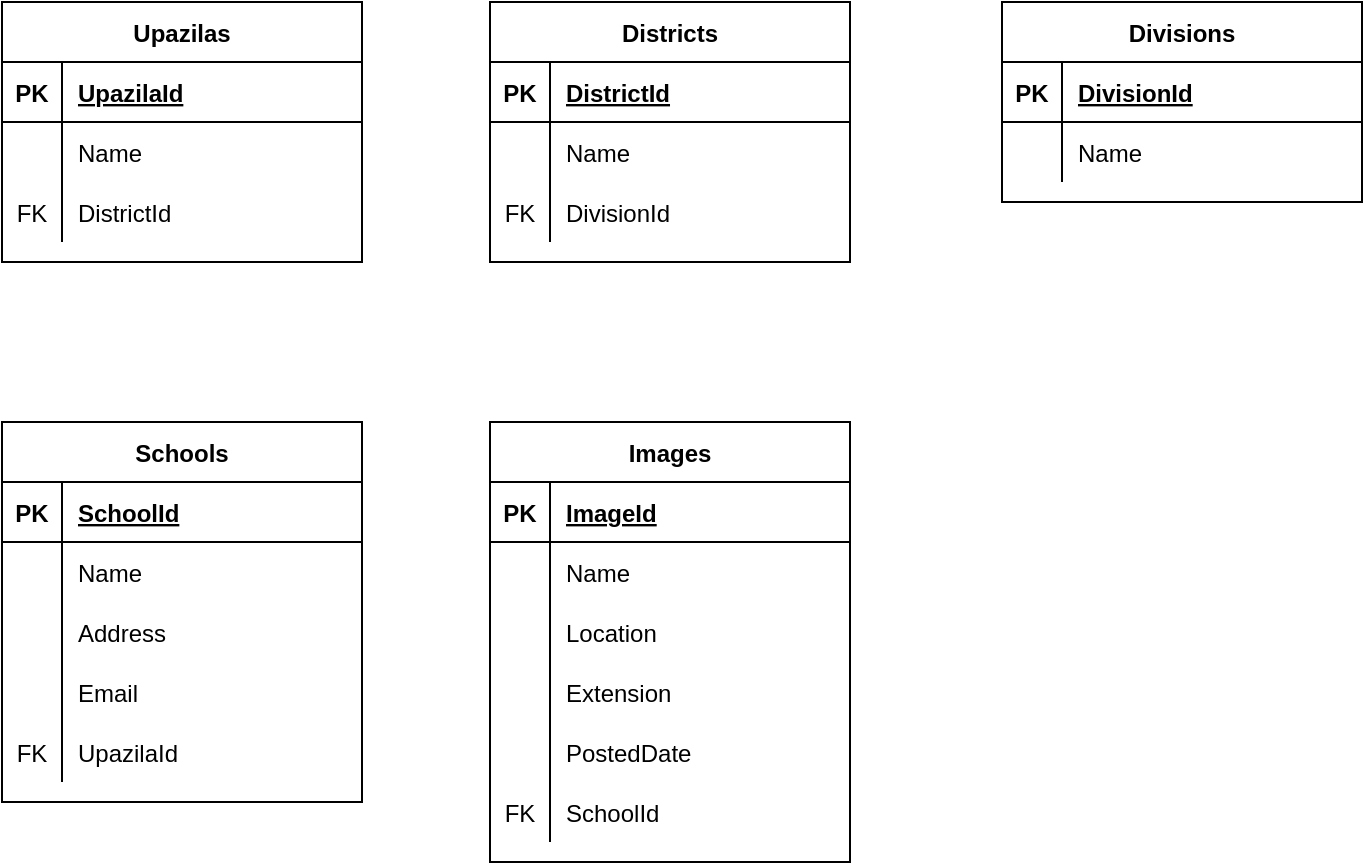 <mxfile version="14.5.1" type="device"><diagram id="GoJ3nkR_uLMoK7r8m6IQ" name="Page-1"><mxGraphModel dx="1422" dy="822" grid="1" gridSize="10" guides="1" tooltips="1" connect="1" arrows="1" fold="1" page="1" pageScale="1" pageWidth="827" pageHeight="1169" math="0" shadow="0"><root><mxCell id="0"/><mxCell id="1" parent="0"/><mxCell id="qkLLBKokWVz_vcwcHv0W-1" value="Upazilas" style="shape=table;startSize=30;container=1;collapsible=1;childLayout=tableLayout;fixedRows=1;rowLines=0;fontStyle=1;align=center;resizeLast=1;" vertex="1" parent="1"><mxGeometry x="80" y="120" width="180" height="130" as="geometry"/></mxCell><mxCell id="qkLLBKokWVz_vcwcHv0W-2" value="" style="shape=partialRectangle;collapsible=0;dropTarget=0;pointerEvents=0;fillColor=none;top=0;left=0;bottom=1;right=0;points=[[0,0.5],[1,0.5]];portConstraint=eastwest;" vertex="1" parent="qkLLBKokWVz_vcwcHv0W-1"><mxGeometry y="30" width="180" height="30" as="geometry"/></mxCell><mxCell id="qkLLBKokWVz_vcwcHv0W-3" value="PK" style="shape=partialRectangle;connectable=0;fillColor=none;top=0;left=0;bottom=0;right=0;fontStyle=1;overflow=hidden;" vertex="1" parent="qkLLBKokWVz_vcwcHv0W-2"><mxGeometry width="30" height="30" as="geometry"/></mxCell><mxCell id="qkLLBKokWVz_vcwcHv0W-4" value="UpazilaId" style="shape=partialRectangle;connectable=0;fillColor=none;top=0;left=0;bottom=0;right=0;align=left;spacingLeft=6;fontStyle=5;overflow=hidden;" vertex="1" parent="qkLLBKokWVz_vcwcHv0W-2"><mxGeometry x="30" width="150" height="30" as="geometry"/></mxCell><mxCell id="qkLLBKokWVz_vcwcHv0W-5" value="" style="shape=partialRectangle;collapsible=0;dropTarget=0;pointerEvents=0;fillColor=none;top=0;left=0;bottom=0;right=0;points=[[0,0.5],[1,0.5]];portConstraint=eastwest;" vertex="1" parent="qkLLBKokWVz_vcwcHv0W-1"><mxGeometry y="60" width="180" height="30" as="geometry"/></mxCell><mxCell id="qkLLBKokWVz_vcwcHv0W-6" value="" style="shape=partialRectangle;connectable=0;fillColor=none;top=0;left=0;bottom=0;right=0;editable=1;overflow=hidden;" vertex="1" parent="qkLLBKokWVz_vcwcHv0W-5"><mxGeometry width="30" height="30" as="geometry"/></mxCell><mxCell id="qkLLBKokWVz_vcwcHv0W-7" value="Name" style="shape=partialRectangle;connectable=0;fillColor=none;top=0;left=0;bottom=0;right=0;align=left;spacingLeft=6;overflow=hidden;" vertex="1" parent="qkLLBKokWVz_vcwcHv0W-5"><mxGeometry x="30" width="150" height="30" as="geometry"/></mxCell><mxCell id="qkLLBKokWVz_vcwcHv0W-57" style="shape=partialRectangle;collapsible=0;dropTarget=0;pointerEvents=0;fillColor=none;top=0;left=0;bottom=0;right=0;points=[[0,0.5],[1,0.5]];portConstraint=eastwest;" vertex="1" parent="qkLLBKokWVz_vcwcHv0W-1"><mxGeometry y="90" width="180" height="30" as="geometry"/></mxCell><mxCell id="qkLLBKokWVz_vcwcHv0W-58" value="FK" style="shape=partialRectangle;connectable=0;fillColor=none;top=0;left=0;bottom=0;right=0;editable=1;overflow=hidden;" vertex="1" parent="qkLLBKokWVz_vcwcHv0W-57"><mxGeometry width="30" height="30" as="geometry"/></mxCell><mxCell id="qkLLBKokWVz_vcwcHv0W-59" value="DistrictId" style="shape=partialRectangle;connectable=0;fillColor=none;top=0;left=0;bottom=0;right=0;align=left;spacingLeft=6;overflow=hidden;" vertex="1" parent="qkLLBKokWVz_vcwcHv0W-57"><mxGeometry x="30" width="150" height="30" as="geometry"/></mxCell><mxCell id="qkLLBKokWVz_vcwcHv0W-14" value="Districts" style="shape=table;startSize=30;container=1;collapsible=1;childLayout=tableLayout;fixedRows=1;rowLines=0;fontStyle=1;align=center;resizeLast=1;" vertex="1" parent="1"><mxGeometry x="324" y="120" width="180" height="130" as="geometry"/></mxCell><mxCell id="qkLLBKokWVz_vcwcHv0W-15" value="" style="shape=partialRectangle;collapsible=0;dropTarget=0;pointerEvents=0;fillColor=none;top=0;left=0;bottom=1;right=0;points=[[0,0.5],[1,0.5]];portConstraint=eastwest;" vertex="1" parent="qkLLBKokWVz_vcwcHv0W-14"><mxGeometry y="30" width="180" height="30" as="geometry"/></mxCell><mxCell id="qkLLBKokWVz_vcwcHv0W-16" value="PK" style="shape=partialRectangle;connectable=0;fillColor=none;top=0;left=0;bottom=0;right=0;fontStyle=1;overflow=hidden;" vertex="1" parent="qkLLBKokWVz_vcwcHv0W-15"><mxGeometry width="30" height="30" as="geometry"/></mxCell><mxCell id="qkLLBKokWVz_vcwcHv0W-17" value="DistrictId" style="shape=partialRectangle;connectable=0;fillColor=none;top=0;left=0;bottom=0;right=0;align=left;spacingLeft=6;fontStyle=5;overflow=hidden;" vertex="1" parent="qkLLBKokWVz_vcwcHv0W-15"><mxGeometry x="30" width="150" height="30" as="geometry"/></mxCell><mxCell id="qkLLBKokWVz_vcwcHv0W-18" value="" style="shape=partialRectangle;collapsible=0;dropTarget=0;pointerEvents=0;fillColor=none;top=0;left=0;bottom=0;right=0;points=[[0,0.5],[1,0.5]];portConstraint=eastwest;" vertex="1" parent="qkLLBKokWVz_vcwcHv0W-14"><mxGeometry y="60" width="180" height="30" as="geometry"/></mxCell><mxCell id="qkLLBKokWVz_vcwcHv0W-19" value="" style="shape=partialRectangle;connectable=0;fillColor=none;top=0;left=0;bottom=0;right=0;editable=1;overflow=hidden;" vertex="1" parent="qkLLBKokWVz_vcwcHv0W-18"><mxGeometry width="30" height="30" as="geometry"/></mxCell><mxCell id="qkLLBKokWVz_vcwcHv0W-20" value="Name" style="shape=partialRectangle;connectable=0;fillColor=none;top=0;left=0;bottom=0;right=0;align=left;spacingLeft=6;overflow=hidden;" vertex="1" parent="qkLLBKokWVz_vcwcHv0W-18"><mxGeometry x="30" width="150" height="30" as="geometry"/></mxCell><mxCell id="qkLLBKokWVz_vcwcHv0W-60" style="shape=partialRectangle;collapsible=0;dropTarget=0;pointerEvents=0;fillColor=none;top=0;left=0;bottom=0;right=0;points=[[0,0.5],[1,0.5]];portConstraint=eastwest;" vertex="1" parent="qkLLBKokWVz_vcwcHv0W-14"><mxGeometry y="90" width="180" height="30" as="geometry"/></mxCell><mxCell id="qkLLBKokWVz_vcwcHv0W-61" value="FK" style="shape=partialRectangle;connectable=0;fillColor=none;top=0;left=0;bottom=0;right=0;editable=1;overflow=hidden;" vertex="1" parent="qkLLBKokWVz_vcwcHv0W-60"><mxGeometry width="30" height="30" as="geometry"/></mxCell><mxCell id="qkLLBKokWVz_vcwcHv0W-62" value="DivisionId" style="shape=partialRectangle;connectable=0;fillColor=none;top=0;left=0;bottom=0;right=0;align=left;spacingLeft=6;overflow=hidden;" vertex="1" parent="qkLLBKokWVz_vcwcHv0W-60"><mxGeometry x="30" width="150" height="30" as="geometry"/></mxCell><mxCell id="qkLLBKokWVz_vcwcHv0W-21" value="Divisions" style="shape=table;startSize=30;container=1;collapsible=1;childLayout=tableLayout;fixedRows=1;rowLines=0;fontStyle=1;align=center;resizeLast=1;" vertex="1" parent="1"><mxGeometry x="580" y="120" width="180" height="100" as="geometry"/></mxCell><mxCell id="qkLLBKokWVz_vcwcHv0W-22" value="" style="shape=partialRectangle;collapsible=0;dropTarget=0;pointerEvents=0;fillColor=none;top=0;left=0;bottom=1;right=0;points=[[0,0.5],[1,0.5]];portConstraint=eastwest;" vertex="1" parent="qkLLBKokWVz_vcwcHv0W-21"><mxGeometry y="30" width="180" height="30" as="geometry"/></mxCell><mxCell id="qkLLBKokWVz_vcwcHv0W-23" value="PK" style="shape=partialRectangle;connectable=0;fillColor=none;top=0;left=0;bottom=0;right=0;fontStyle=1;overflow=hidden;" vertex="1" parent="qkLLBKokWVz_vcwcHv0W-22"><mxGeometry width="30" height="30" as="geometry"/></mxCell><mxCell id="qkLLBKokWVz_vcwcHv0W-24" value="DivisionId" style="shape=partialRectangle;connectable=0;fillColor=none;top=0;left=0;bottom=0;right=0;align=left;spacingLeft=6;fontStyle=5;overflow=hidden;" vertex="1" parent="qkLLBKokWVz_vcwcHv0W-22"><mxGeometry x="30" width="150" height="30" as="geometry"/></mxCell><mxCell id="qkLLBKokWVz_vcwcHv0W-25" value="" style="shape=partialRectangle;collapsible=0;dropTarget=0;pointerEvents=0;fillColor=none;top=0;left=0;bottom=0;right=0;points=[[0,0.5],[1,0.5]];portConstraint=eastwest;" vertex="1" parent="qkLLBKokWVz_vcwcHv0W-21"><mxGeometry y="60" width="180" height="30" as="geometry"/></mxCell><mxCell id="qkLLBKokWVz_vcwcHv0W-26" value="" style="shape=partialRectangle;connectable=0;fillColor=none;top=0;left=0;bottom=0;right=0;editable=1;overflow=hidden;" vertex="1" parent="qkLLBKokWVz_vcwcHv0W-25"><mxGeometry width="30" height="30" as="geometry"/></mxCell><mxCell id="qkLLBKokWVz_vcwcHv0W-27" value="Name" style="shape=partialRectangle;connectable=0;fillColor=none;top=0;left=0;bottom=0;right=0;align=left;spacingLeft=6;overflow=hidden;" vertex="1" parent="qkLLBKokWVz_vcwcHv0W-25"><mxGeometry x="30" width="150" height="30" as="geometry"/></mxCell><mxCell id="qkLLBKokWVz_vcwcHv0W-28" value="Schools" style="shape=table;startSize=30;container=1;collapsible=1;childLayout=tableLayout;fixedRows=1;rowLines=0;fontStyle=1;align=center;resizeLast=1;" vertex="1" parent="1"><mxGeometry x="80" y="330" width="180" height="190" as="geometry"/></mxCell><mxCell id="qkLLBKokWVz_vcwcHv0W-29" value="" style="shape=partialRectangle;collapsible=0;dropTarget=0;pointerEvents=0;fillColor=none;top=0;left=0;bottom=1;right=0;points=[[0,0.5],[1,0.5]];portConstraint=eastwest;" vertex="1" parent="qkLLBKokWVz_vcwcHv0W-28"><mxGeometry y="30" width="180" height="30" as="geometry"/></mxCell><mxCell id="qkLLBKokWVz_vcwcHv0W-30" value="PK" style="shape=partialRectangle;connectable=0;fillColor=none;top=0;left=0;bottom=0;right=0;fontStyle=1;overflow=hidden;" vertex="1" parent="qkLLBKokWVz_vcwcHv0W-29"><mxGeometry width="30" height="30" as="geometry"/></mxCell><mxCell id="qkLLBKokWVz_vcwcHv0W-31" value="SchoolId" style="shape=partialRectangle;connectable=0;fillColor=none;top=0;left=0;bottom=0;right=0;align=left;spacingLeft=6;fontStyle=5;overflow=hidden;" vertex="1" parent="qkLLBKokWVz_vcwcHv0W-29"><mxGeometry x="30" width="150" height="30" as="geometry"/></mxCell><mxCell id="qkLLBKokWVz_vcwcHv0W-32" value="" style="shape=partialRectangle;collapsible=0;dropTarget=0;pointerEvents=0;fillColor=none;top=0;left=0;bottom=0;right=0;points=[[0,0.5],[1,0.5]];portConstraint=eastwest;" vertex="1" parent="qkLLBKokWVz_vcwcHv0W-28"><mxGeometry y="60" width="180" height="30" as="geometry"/></mxCell><mxCell id="qkLLBKokWVz_vcwcHv0W-33" value="" style="shape=partialRectangle;connectable=0;fillColor=none;top=0;left=0;bottom=0;right=0;editable=1;overflow=hidden;" vertex="1" parent="qkLLBKokWVz_vcwcHv0W-32"><mxGeometry width="30" height="30" as="geometry"/></mxCell><mxCell id="qkLLBKokWVz_vcwcHv0W-34" value="Name" style="shape=partialRectangle;connectable=0;fillColor=none;top=0;left=0;bottom=0;right=0;align=left;spacingLeft=6;overflow=hidden;" vertex="1" parent="qkLLBKokWVz_vcwcHv0W-32"><mxGeometry x="30" width="150" height="30" as="geometry"/></mxCell><mxCell id="qkLLBKokWVz_vcwcHv0W-35" style="shape=partialRectangle;collapsible=0;dropTarget=0;pointerEvents=0;fillColor=none;top=0;left=0;bottom=0;right=0;points=[[0,0.5],[1,0.5]];portConstraint=eastwest;" vertex="1" parent="qkLLBKokWVz_vcwcHv0W-28"><mxGeometry y="90" width="180" height="30" as="geometry"/></mxCell><mxCell id="qkLLBKokWVz_vcwcHv0W-36" style="shape=partialRectangle;connectable=0;fillColor=none;top=0;left=0;bottom=0;right=0;editable=1;overflow=hidden;" vertex="1" parent="qkLLBKokWVz_vcwcHv0W-35"><mxGeometry width="30" height="30" as="geometry"/></mxCell><mxCell id="qkLLBKokWVz_vcwcHv0W-37" value="Address" style="shape=partialRectangle;connectable=0;fillColor=none;top=0;left=0;bottom=0;right=0;align=left;spacingLeft=6;overflow=hidden;" vertex="1" parent="qkLLBKokWVz_vcwcHv0W-35"><mxGeometry x="30" width="150" height="30" as="geometry"/></mxCell><mxCell id="qkLLBKokWVz_vcwcHv0W-38" style="shape=partialRectangle;collapsible=0;dropTarget=0;pointerEvents=0;fillColor=none;top=0;left=0;bottom=0;right=0;points=[[0,0.5],[1,0.5]];portConstraint=eastwest;" vertex="1" parent="qkLLBKokWVz_vcwcHv0W-28"><mxGeometry y="120" width="180" height="30" as="geometry"/></mxCell><mxCell id="qkLLBKokWVz_vcwcHv0W-39" style="shape=partialRectangle;connectable=0;fillColor=none;top=0;left=0;bottom=0;right=0;editable=1;overflow=hidden;" vertex="1" parent="qkLLBKokWVz_vcwcHv0W-38"><mxGeometry width="30" height="30" as="geometry"/></mxCell><mxCell id="qkLLBKokWVz_vcwcHv0W-40" value="Email" style="shape=partialRectangle;connectable=0;fillColor=none;top=0;left=0;bottom=0;right=0;align=left;spacingLeft=6;overflow=hidden;" vertex="1" parent="qkLLBKokWVz_vcwcHv0W-38"><mxGeometry x="30" width="150" height="30" as="geometry"/></mxCell><mxCell id="qkLLBKokWVz_vcwcHv0W-63" style="shape=partialRectangle;collapsible=0;dropTarget=0;pointerEvents=0;fillColor=none;top=0;left=0;bottom=0;right=0;points=[[0,0.5],[1,0.5]];portConstraint=eastwest;" vertex="1" parent="qkLLBKokWVz_vcwcHv0W-28"><mxGeometry y="150" width="180" height="30" as="geometry"/></mxCell><mxCell id="qkLLBKokWVz_vcwcHv0W-64" value="FK" style="shape=partialRectangle;connectable=0;fillColor=none;top=0;left=0;bottom=0;right=0;editable=1;overflow=hidden;" vertex="1" parent="qkLLBKokWVz_vcwcHv0W-63"><mxGeometry width="30" height="30" as="geometry"/></mxCell><mxCell id="qkLLBKokWVz_vcwcHv0W-65" value="UpazilaId" style="shape=partialRectangle;connectable=0;fillColor=none;top=0;left=0;bottom=0;right=0;align=left;spacingLeft=6;overflow=hidden;" vertex="1" parent="qkLLBKokWVz_vcwcHv0W-63"><mxGeometry x="30" width="150" height="30" as="geometry"/></mxCell><mxCell id="qkLLBKokWVz_vcwcHv0W-41" value="Images" style="shape=table;startSize=30;container=1;collapsible=1;childLayout=tableLayout;fixedRows=1;rowLines=0;fontStyle=1;align=center;resizeLast=1;" vertex="1" parent="1"><mxGeometry x="324" y="330" width="180" height="220" as="geometry"/></mxCell><mxCell id="qkLLBKokWVz_vcwcHv0W-42" value="" style="shape=partialRectangle;collapsible=0;dropTarget=0;pointerEvents=0;fillColor=none;top=0;left=0;bottom=1;right=0;points=[[0,0.5],[1,0.5]];portConstraint=eastwest;" vertex="1" parent="qkLLBKokWVz_vcwcHv0W-41"><mxGeometry y="30" width="180" height="30" as="geometry"/></mxCell><mxCell id="qkLLBKokWVz_vcwcHv0W-43" value="PK" style="shape=partialRectangle;connectable=0;fillColor=none;top=0;left=0;bottom=0;right=0;fontStyle=1;overflow=hidden;" vertex="1" parent="qkLLBKokWVz_vcwcHv0W-42"><mxGeometry width="30" height="30" as="geometry"/></mxCell><mxCell id="qkLLBKokWVz_vcwcHv0W-44" value="ImageId" style="shape=partialRectangle;connectable=0;fillColor=none;top=0;left=0;bottom=0;right=0;align=left;spacingLeft=6;fontStyle=5;overflow=hidden;" vertex="1" parent="qkLLBKokWVz_vcwcHv0W-42"><mxGeometry x="30" width="150" height="30" as="geometry"/></mxCell><mxCell id="qkLLBKokWVz_vcwcHv0W-45" value="" style="shape=partialRectangle;collapsible=0;dropTarget=0;pointerEvents=0;fillColor=none;top=0;left=0;bottom=0;right=0;points=[[0,0.5],[1,0.5]];portConstraint=eastwest;" vertex="1" parent="qkLLBKokWVz_vcwcHv0W-41"><mxGeometry y="60" width="180" height="30" as="geometry"/></mxCell><mxCell id="qkLLBKokWVz_vcwcHv0W-46" value="" style="shape=partialRectangle;connectable=0;fillColor=none;top=0;left=0;bottom=0;right=0;editable=1;overflow=hidden;" vertex="1" parent="qkLLBKokWVz_vcwcHv0W-45"><mxGeometry width="30" height="30" as="geometry"/></mxCell><mxCell id="qkLLBKokWVz_vcwcHv0W-47" value="Name" style="shape=partialRectangle;connectable=0;fillColor=none;top=0;left=0;bottom=0;right=0;align=left;spacingLeft=6;overflow=hidden;" vertex="1" parent="qkLLBKokWVz_vcwcHv0W-45"><mxGeometry x="30" width="150" height="30" as="geometry"/></mxCell><mxCell id="qkLLBKokWVz_vcwcHv0W-48" style="shape=partialRectangle;collapsible=0;dropTarget=0;pointerEvents=0;fillColor=none;top=0;left=0;bottom=0;right=0;points=[[0,0.5],[1,0.5]];portConstraint=eastwest;" vertex="1" parent="qkLLBKokWVz_vcwcHv0W-41"><mxGeometry y="90" width="180" height="30" as="geometry"/></mxCell><mxCell id="qkLLBKokWVz_vcwcHv0W-49" style="shape=partialRectangle;connectable=0;fillColor=none;top=0;left=0;bottom=0;right=0;editable=1;overflow=hidden;" vertex="1" parent="qkLLBKokWVz_vcwcHv0W-48"><mxGeometry width="30" height="30" as="geometry"/></mxCell><mxCell id="qkLLBKokWVz_vcwcHv0W-50" value="Location" style="shape=partialRectangle;connectable=0;fillColor=none;top=0;left=0;bottom=0;right=0;align=left;spacingLeft=6;overflow=hidden;" vertex="1" parent="qkLLBKokWVz_vcwcHv0W-48"><mxGeometry x="30" width="150" height="30" as="geometry"/></mxCell><mxCell id="qkLLBKokWVz_vcwcHv0W-51" style="shape=partialRectangle;collapsible=0;dropTarget=0;pointerEvents=0;fillColor=none;top=0;left=0;bottom=0;right=0;points=[[0,0.5],[1,0.5]];portConstraint=eastwest;" vertex="1" parent="qkLLBKokWVz_vcwcHv0W-41"><mxGeometry y="120" width="180" height="30" as="geometry"/></mxCell><mxCell id="qkLLBKokWVz_vcwcHv0W-52" style="shape=partialRectangle;connectable=0;fillColor=none;top=0;left=0;bottom=0;right=0;editable=1;overflow=hidden;" vertex="1" parent="qkLLBKokWVz_vcwcHv0W-51"><mxGeometry width="30" height="30" as="geometry"/></mxCell><mxCell id="qkLLBKokWVz_vcwcHv0W-53" value="Extension" style="shape=partialRectangle;connectable=0;fillColor=none;top=0;left=0;bottom=0;right=0;align=left;spacingLeft=6;overflow=hidden;" vertex="1" parent="qkLLBKokWVz_vcwcHv0W-51"><mxGeometry x="30" width="150" height="30" as="geometry"/></mxCell><mxCell id="qkLLBKokWVz_vcwcHv0W-54" style="shape=partialRectangle;collapsible=0;dropTarget=0;pointerEvents=0;fillColor=none;top=0;left=0;bottom=0;right=0;points=[[0,0.5],[1,0.5]];portConstraint=eastwest;" vertex="1" parent="qkLLBKokWVz_vcwcHv0W-41"><mxGeometry y="150" width="180" height="30" as="geometry"/></mxCell><mxCell id="qkLLBKokWVz_vcwcHv0W-55" style="shape=partialRectangle;connectable=0;fillColor=none;top=0;left=0;bottom=0;right=0;editable=1;overflow=hidden;" vertex="1" parent="qkLLBKokWVz_vcwcHv0W-54"><mxGeometry width="30" height="30" as="geometry"/></mxCell><mxCell id="qkLLBKokWVz_vcwcHv0W-56" value="PostedDate" style="shape=partialRectangle;connectable=0;fillColor=none;top=0;left=0;bottom=0;right=0;align=left;spacingLeft=6;overflow=hidden;" vertex="1" parent="qkLLBKokWVz_vcwcHv0W-54"><mxGeometry x="30" width="150" height="30" as="geometry"/></mxCell><mxCell id="qkLLBKokWVz_vcwcHv0W-66" style="shape=partialRectangle;collapsible=0;dropTarget=0;pointerEvents=0;fillColor=none;top=0;left=0;bottom=0;right=0;points=[[0,0.5],[1,0.5]];portConstraint=eastwest;" vertex="1" parent="qkLLBKokWVz_vcwcHv0W-41"><mxGeometry y="180" width="180" height="30" as="geometry"/></mxCell><mxCell id="qkLLBKokWVz_vcwcHv0W-67" value="FK" style="shape=partialRectangle;connectable=0;fillColor=none;top=0;left=0;bottom=0;right=0;editable=1;overflow=hidden;" vertex="1" parent="qkLLBKokWVz_vcwcHv0W-66"><mxGeometry width="30" height="30" as="geometry"/></mxCell><mxCell id="qkLLBKokWVz_vcwcHv0W-68" value="SchoolId" style="shape=partialRectangle;connectable=0;fillColor=none;top=0;left=0;bottom=0;right=0;align=left;spacingLeft=6;overflow=hidden;" vertex="1" parent="qkLLBKokWVz_vcwcHv0W-66"><mxGeometry x="30" width="150" height="30" as="geometry"/></mxCell></root></mxGraphModel></diagram></mxfile>